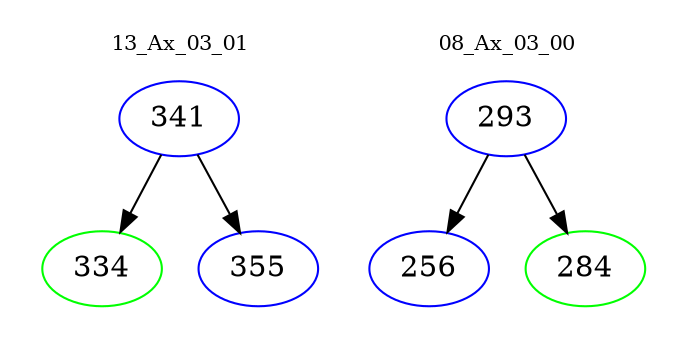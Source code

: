 digraph{
subgraph cluster_0 {
color = white
label = "13_Ax_03_01";
fontsize=10;
T0_341 [label="341", color="blue"]
T0_341 -> T0_334 [color="black"]
T0_334 [label="334", color="green"]
T0_341 -> T0_355 [color="black"]
T0_355 [label="355", color="blue"]
}
subgraph cluster_1 {
color = white
label = "08_Ax_03_00";
fontsize=10;
T1_293 [label="293", color="blue"]
T1_293 -> T1_256 [color="black"]
T1_256 [label="256", color="blue"]
T1_293 -> T1_284 [color="black"]
T1_284 [label="284", color="green"]
}
}
